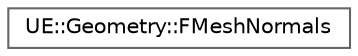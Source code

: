 digraph "Graphical Class Hierarchy"
{
 // INTERACTIVE_SVG=YES
 // LATEX_PDF_SIZE
  bgcolor="transparent";
  edge [fontname=Helvetica,fontsize=10,labelfontname=Helvetica,labelfontsize=10];
  node [fontname=Helvetica,fontsize=10,shape=box,height=0.2,width=0.4];
  rankdir="LR";
  Node0 [id="Node000000",label="UE::Geometry::FMeshNormals",height=0.2,width=0.4,color="grey40", fillcolor="white", style="filled",URL="$d6/dbe/classUE_1_1Geometry_1_1FMeshNormals.html",tooltip="FMeshNormals is a utility class that can calculate and store various types of normal vectors for a FD..."];
}
